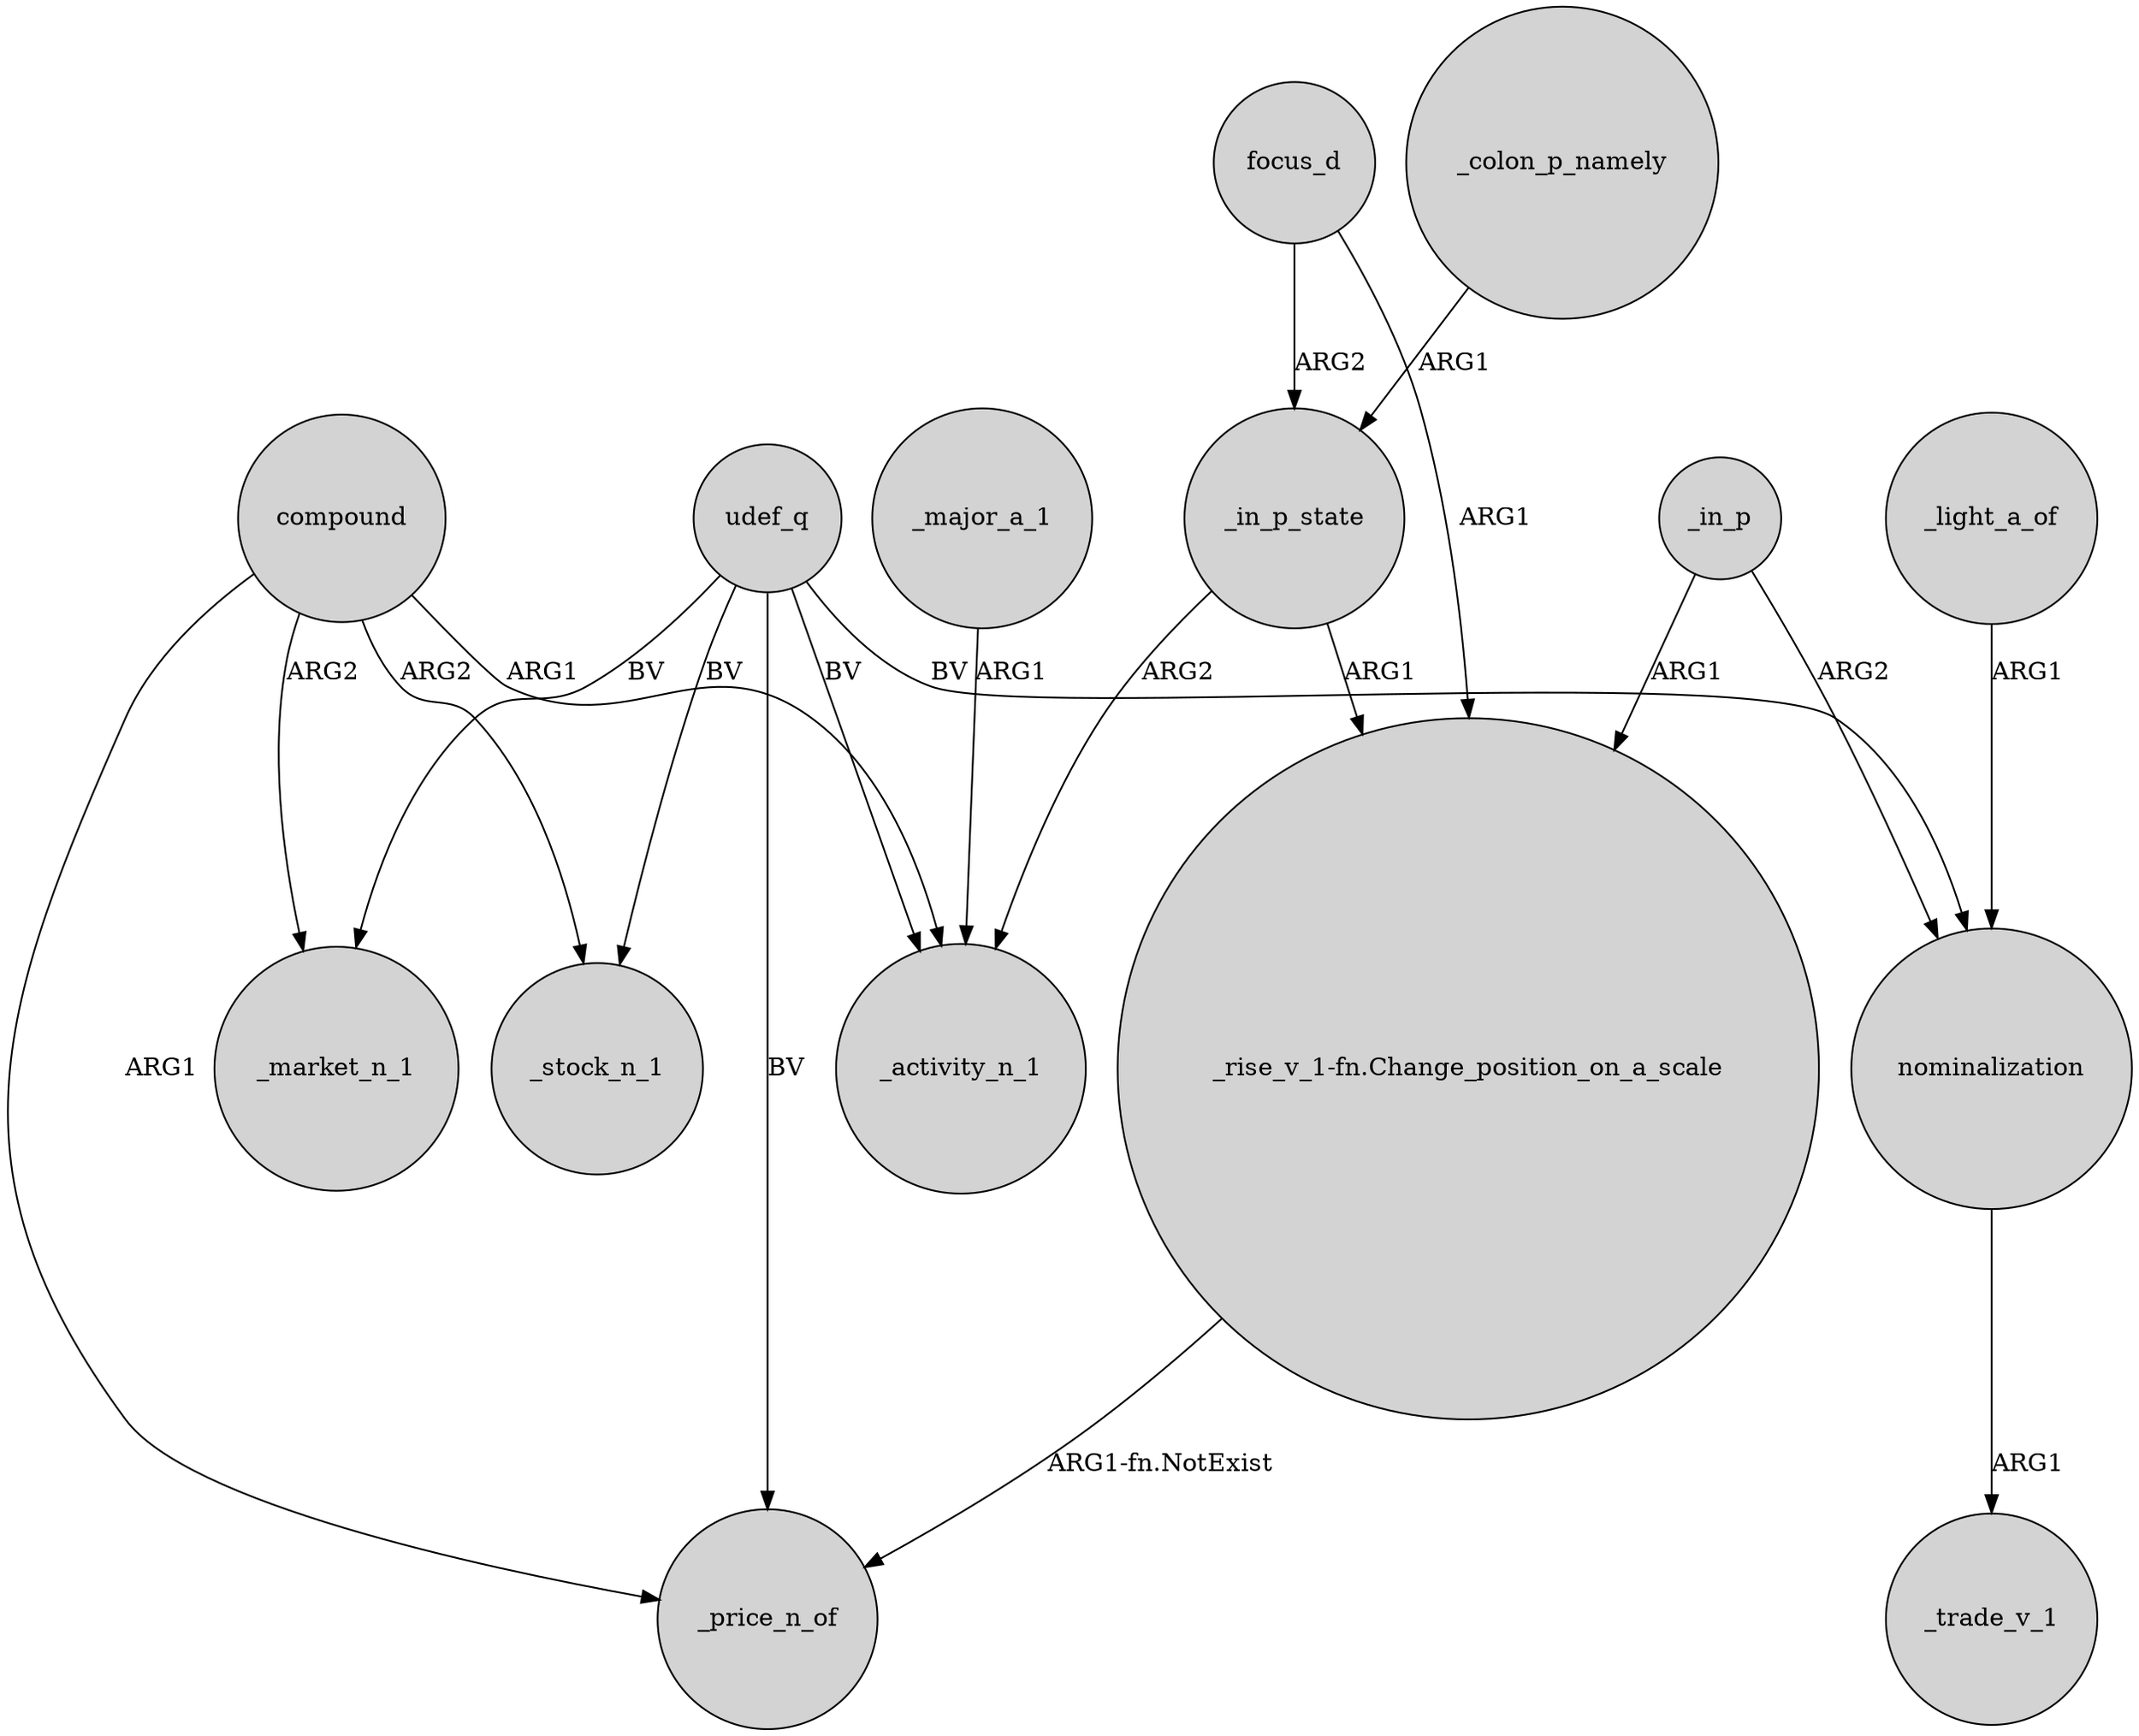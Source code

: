 digraph {
	node [shape=circle style=filled]
	compound -> _market_n_1 [label=ARG2]
	udef_q -> _price_n_of [label=BV]
	udef_q -> _activity_n_1 [label=BV]
	_in_p_state -> _activity_n_1 [label=ARG2]
	focus_d -> _in_p_state [label=ARG2]
	udef_q -> _market_n_1 [label=BV]
	nominalization -> _trade_v_1 [label=ARG1]
	_in_p -> "_rise_v_1-fn.Change_position_on_a_scale" [label=ARG1]
	_major_a_1 -> _activity_n_1 [label=ARG1]
	compound -> _stock_n_1 [label=ARG2]
	udef_q -> _stock_n_1 [label=BV]
	_colon_p_namely -> _in_p_state [label=ARG1]
	compound -> _activity_n_1 [label=ARG1]
	focus_d -> "_rise_v_1-fn.Change_position_on_a_scale" [label=ARG1]
	udef_q -> nominalization [label=BV]
	"_rise_v_1-fn.Change_position_on_a_scale" -> _price_n_of [label="ARG1-fn.NotExist"]
	_light_a_of -> nominalization [label=ARG1]
	_in_p_state -> "_rise_v_1-fn.Change_position_on_a_scale" [label=ARG1]
	compound -> _price_n_of [label=ARG1]
	_in_p -> nominalization [label=ARG2]
}
